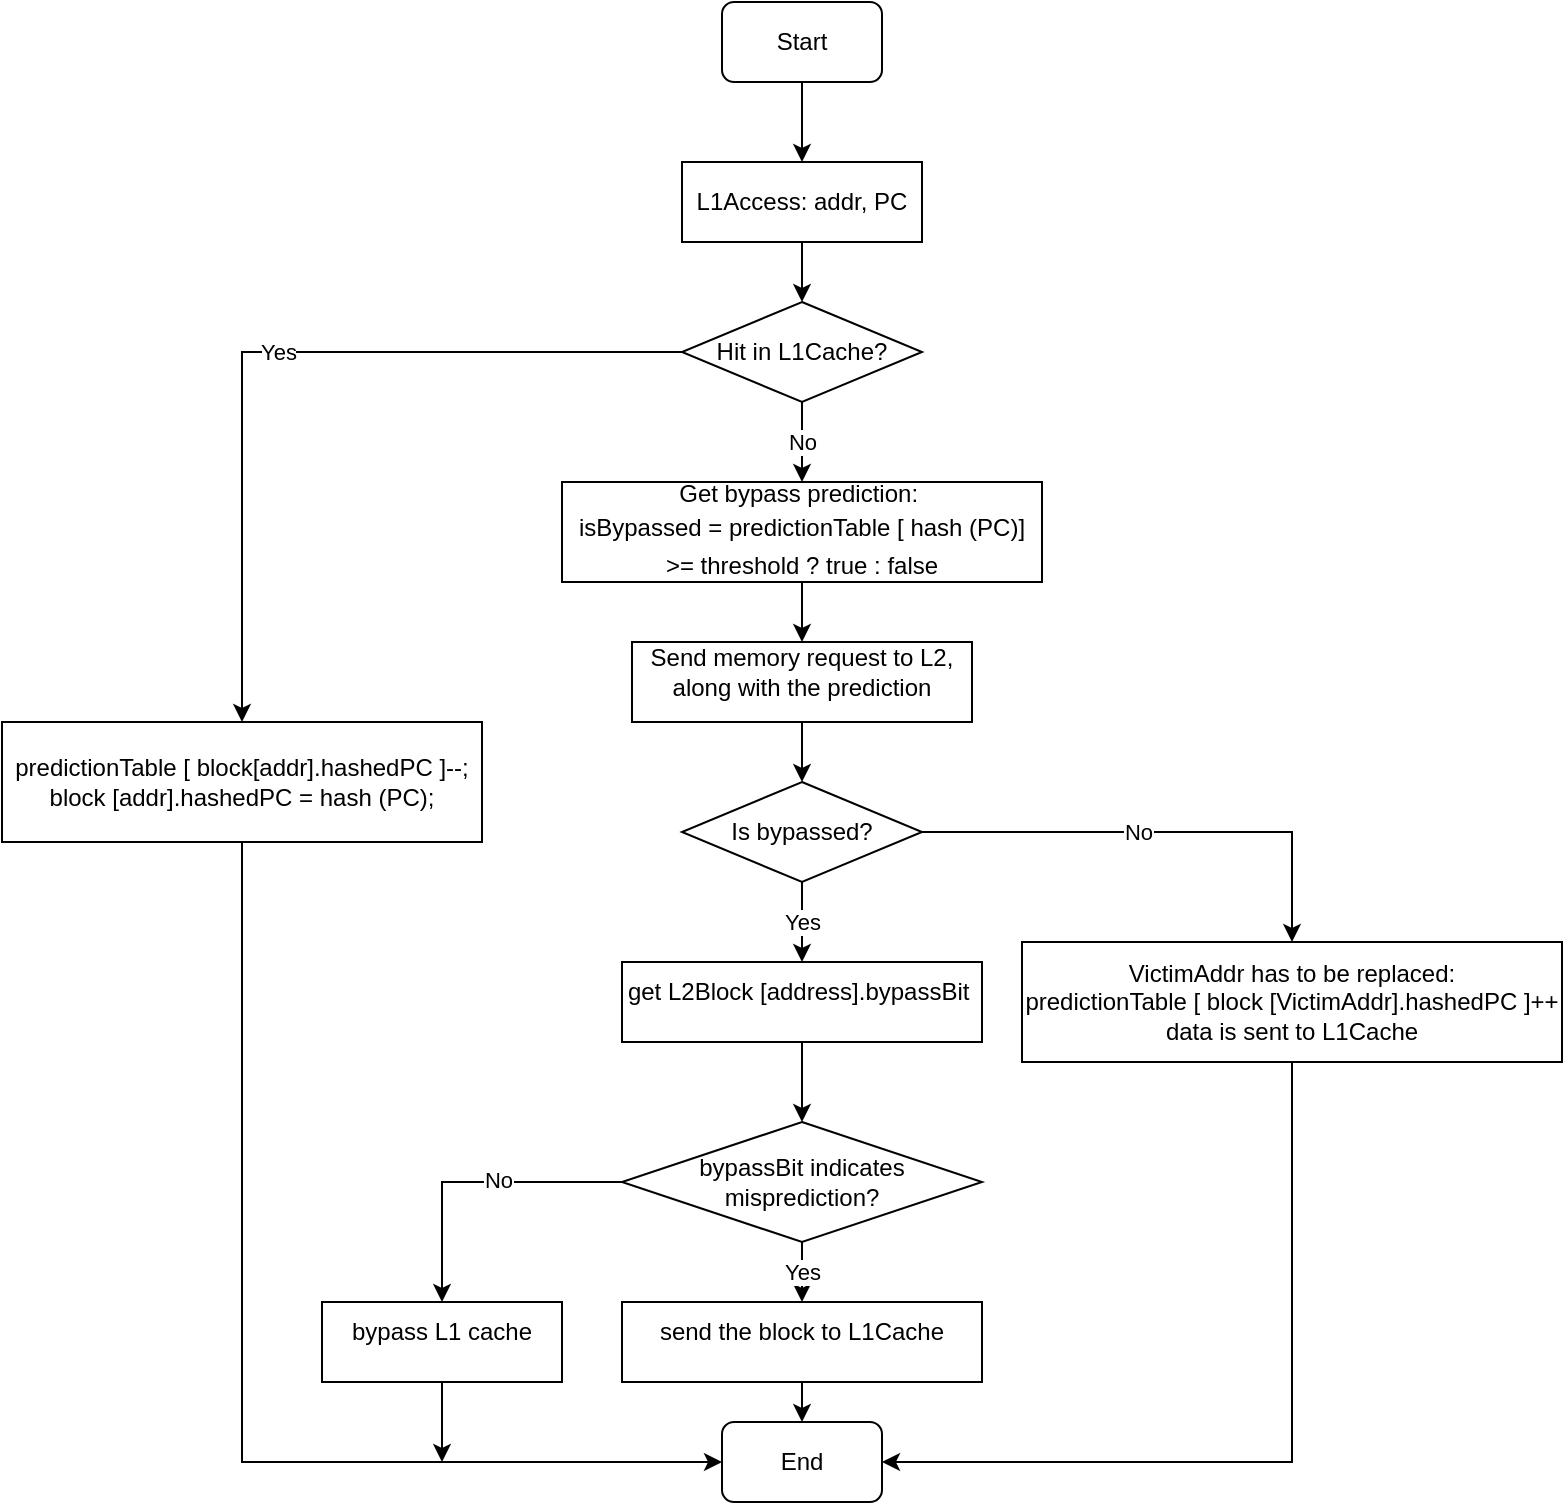 <mxfile version="14.5.0" type="github">
  <diagram id="RJZobhO46xZ5FbXFD57Y" name="Page-1">
    <mxGraphModel dx="1038" dy="580" grid="1" gridSize="10" guides="1" tooltips="1" connect="1" arrows="1" fold="1" page="1" pageScale="1" pageWidth="827" pageHeight="1169" math="0" shadow="0">
      <root>
        <mxCell id="0" />
        <mxCell id="1" parent="0" />
        <mxCell id="-6srFhQsNPPZt6NhztcN-3" value="Start" style="rounded=1;whiteSpace=wrap;html=1;" parent="1" vertex="1">
          <mxGeometry x="360" y="80" width="80" height="40" as="geometry" />
        </mxCell>
        <mxCell id="-6srFhQsNPPZt6NhztcN-8" style="edgeStyle=orthogonalEdgeStyle;rounded=0;orthogonalLoop=1;jettySize=auto;html=1;exitX=0.5;exitY=1;exitDx=0;exitDy=0;entryX=0.5;entryY=0;entryDx=0;entryDy=0;" parent="1" source="-6srFhQsNPPZt6NhztcN-4" target="-6srFhQsNPPZt6NhztcN-7" edge="1">
          <mxGeometry relative="1" as="geometry" />
        </mxCell>
        <mxCell id="-6srFhQsNPPZt6NhztcN-4" value="L1Access: addr, PC" style="rounded=0;whiteSpace=wrap;html=1;" parent="1" vertex="1">
          <mxGeometry x="340" y="160" width="120" height="40" as="geometry" />
        </mxCell>
        <mxCell id="-6srFhQsNPPZt6NhztcN-6" value="" style="endArrow=classic;html=1;exitX=0.5;exitY=1;exitDx=0;exitDy=0;entryX=0.5;entryY=0;entryDx=0;entryDy=0;" parent="1" source="-6srFhQsNPPZt6NhztcN-3" target="-6srFhQsNPPZt6NhztcN-4" edge="1">
          <mxGeometry width="50" height="50" relative="1" as="geometry">
            <mxPoint x="390" y="320" as="sourcePoint" />
            <mxPoint x="440" y="270" as="targetPoint" />
          </mxGeometry>
        </mxCell>
        <mxCell id="-6srFhQsNPPZt6NhztcN-10" value="Yes" style="edgeStyle=orthogonalEdgeStyle;rounded=0;orthogonalLoop=1;jettySize=auto;html=1;entryX=0.5;entryY=0;entryDx=0;entryDy=0;exitX=0;exitY=0.5;exitDx=0;exitDy=0;" parent="1" source="-6srFhQsNPPZt6NhztcN-7" target="-6srFhQsNPPZt6NhztcN-9" edge="1">
          <mxGeometry relative="1" as="geometry">
            <mxPoint x="330" y="245" as="sourcePoint" />
            <Array as="points">
              <mxPoint x="120" y="255" />
            </Array>
          </mxGeometry>
        </mxCell>
        <mxCell id="-6srFhQsNPPZt6NhztcN-43" value="No" style="edgeStyle=orthogonalEdgeStyle;rounded=0;orthogonalLoop=1;jettySize=auto;html=1;exitX=0.5;exitY=1;exitDx=0;exitDy=0;entryX=0.5;entryY=0;entryDx=0;entryDy=0;" parent="1" source="-6srFhQsNPPZt6NhztcN-7" target="-6srFhQsNPPZt6NhztcN-19" edge="1">
          <mxGeometry relative="1" as="geometry" />
        </mxCell>
        <mxCell id="-6srFhQsNPPZt6NhztcN-7" value="Hit in L1Cache?" style="rhombus;whiteSpace=wrap;html=1;" parent="1" vertex="1">
          <mxGeometry x="340" y="230" width="120" height="50" as="geometry" />
        </mxCell>
        <mxCell id="-6srFhQsNPPZt6NhztcN-18" style="edgeStyle=orthogonalEdgeStyle;rounded=0;orthogonalLoop=1;jettySize=auto;html=1;exitX=0.5;exitY=1;exitDx=0;exitDy=0;entryX=0;entryY=0.5;entryDx=0;entryDy=0;" parent="1" source="-6srFhQsNPPZt6NhztcN-9" target="-6srFhQsNPPZt6NhztcN-13" edge="1">
          <mxGeometry relative="1" as="geometry" />
        </mxCell>
        <mxCell id="-6srFhQsNPPZt6NhztcN-9" value="&lt;table class=&quot;NormalTable&quot;&gt;&lt;tbody&gt;&lt;tr&gt;&lt;td width=&quot;375&quot;&gt;&lt;span class=&quot;fontstyle0&quot;&gt;&lt;br&gt;predictionTable [ block[addr].hashedPC ]--;&lt;br&gt;&lt;span class=&quot;fontstyle0&quot;&gt;block [addr].hashedPC = hash (PC);&lt;/span&gt;&lt;br&gt;&lt;br style=&quot;line-height: normal&quot;&gt;&lt;/span&gt;&lt;/td&gt;&lt;/tr&gt;&lt;/tbody&gt;&lt;/table&gt; " style="rounded=0;whiteSpace=wrap;html=1;" parent="1" vertex="1">
          <mxGeometry y="440" width="240" height="60" as="geometry" />
        </mxCell>
        <mxCell id="-6srFhQsNPPZt6NhztcN-13" value="End" style="rounded=1;whiteSpace=wrap;html=1;" parent="1" vertex="1">
          <mxGeometry x="360" y="790" width="80" height="40" as="geometry" />
        </mxCell>
        <mxCell id="-6srFhQsNPPZt6NhztcN-23" style="edgeStyle=orthogonalEdgeStyle;rounded=0;orthogonalLoop=1;jettySize=auto;html=1;exitX=0.5;exitY=1;exitDx=0;exitDy=0;entryX=0.5;entryY=0;entryDx=0;entryDy=0;" parent="1" source="-6srFhQsNPPZt6NhztcN-19" target="-6srFhQsNPPZt6NhztcN-21" edge="1">
          <mxGeometry relative="1" as="geometry" />
        </mxCell>
        <mxCell id="-6srFhQsNPPZt6NhztcN-19" value="Get bypass prediction:&amp;nbsp;&lt;br&gt;&lt;table class=&quot;NormalTable&quot;&gt;&lt;tbody&gt;&lt;tr&gt;&lt;td width=&quot;370&quot;&gt;&lt;span class=&quot;fontstyle0&quot;&gt;isBypassed = predictionTable [ hash (PC)]&lt;/span&gt;&lt;/td&gt;&lt;/tr&gt;&lt;tr&gt;&lt;td width=&quot;342&quot;&gt;&lt;span class=&quot;fontstyle0&quot;&gt;&amp;gt;= threshold ? true : false&lt;/span&gt;&lt;/td&gt;&lt;/tr&gt;&lt;/tbody&gt;&lt;/table&gt; " style="rounded=0;whiteSpace=wrap;html=1;" parent="1" vertex="1">
          <mxGeometry x="280" y="320" width="240" height="50" as="geometry" />
        </mxCell>
        <mxCell id="-6srFhQsNPPZt6NhztcN-26" style="edgeStyle=orthogonalEdgeStyle;rounded=0;orthogonalLoop=1;jettySize=auto;html=1;exitX=0.5;exitY=1;exitDx=0;exitDy=0;entryX=0.5;entryY=0;entryDx=0;entryDy=0;" parent="1" source="-6srFhQsNPPZt6NhztcN-21" target="-6srFhQsNPPZt6NhztcN-25" edge="1">
          <mxGeometry relative="1" as="geometry" />
        </mxCell>
        <mxCell id="-6srFhQsNPPZt6NhztcN-21" value="Send memory request to L2, along with the prediction&lt;br&gt;&lt;table class=&quot;NormalTable&quot;&gt;&lt;tbody&gt;&lt;tr&gt;&lt;td width=&quot;370&quot;&gt;&lt;/td&gt;&lt;/tr&gt;&lt;tr&gt;&lt;td width=&quot;342&quot;&gt;&lt;/td&gt;&lt;/tr&gt;&lt;/tbody&gt;&lt;/table&gt; " style="rounded=0;whiteSpace=wrap;html=1;" parent="1" vertex="1">
          <mxGeometry x="315" y="400" width="170" height="40" as="geometry" />
        </mxCell>
        <mxCell id="-6srFhQsNPPZt6NhztcN-29" style="edgeStyle=orthogonalEdgeStyle;rounded=0;orthogonalLoop=1;jettySize=auto;html=1;exitX=1;exitY=0.5;exitDx=0;exitDy=0;entryX=0.5;entryY=0;entryDx=0;entryDy=0;" parent="1" source="-6srFhQsNPPZt6NhztcN-25" target="-6srFhQsNPPZt6NhztcN-27" edge="1">
          <mxGeometry relative="1" as="geometry" />
        </mxCell>
        <mxCell id="-6srFhQsNPPZt6NhztcN-30" value="No" style="edgeLabel;html=1;align=center;verticalAlign=middle;resizable=0;points=[];" parent="-6srFhQsNPPZt6NhztcN-29" vertex="1" connectable="0">
          <mxGeometry x="-0.106" relative="1" as="geometry">
            <mxPoint as="offset" />
          </mxGeometry>
        </mxCell>
        <mxCell id="-6srFhQsNPPZt6NhztcN-32" value="Yes" style="edgeStyle=orthogonalEdgeStyle;rounded=0;orthogonalLoop=1;jettySize=auto;html=1;exitX=0.5;exitY=1;exitDx=0;exitDy=0;entryX=0.5;entryY=0;entryDx=0;entryDy=0;" parent="1" source="-6srFhQsNPPZt6NhztcN-25" target="-6srFhQsNPPZt6NhztcN-31" edge="1">
          <mxGeometry relative="1" as="geometry">
            <Array as="points">
              <mxPoint x="400" y="550" />
              <mxPoint x="400" y="550" />
            </Array>
          </mxGeometry>
        </mxCell>
        <mxCell id="-6srFhQsNPPZt6NhztcN-25" value="Is bypassed?" style="rhombus;whiteSpace=wrap;html=1;" parent="1" vertex="1">
          <mxGeometry x="340" y="470" width="120" height="50" as="geometry" />
        </mxCell>
        <mxCell id="-6srFhQsNPPZt6NhztcN-44" style="edgeStyle=orthogonalEdgeStyle;rounded=0;orthogonalLoop=1;jettySize=auto;html=1;exitX=0.5;exitY=1;exitDx=0;exitDy=0;" parent="1" source="-6srFhQsNPPZt6NhztcN-27" target="-6srFhQsNPPZt6NhztcN-13" edge="1">
          <mxGeometry relative="1" as="geometry">
            <mxPoint x="570" y="810" as="targetPoint" />
            <Array as="points">
              <mxPoint x="645" y="810" />
            </Array>
          </mxGeometry>
        </mxCell>
        <mxCell id="-6srFhQsNPPZt6NhztcN-27" value="&lt;span class=&quot;fontstyle0&quot;&gt;VictimAddr has to be replaced:&lt;br&gt;predictionTable [ block [VictimAddr].hashedPC ]++&lt;/span&gt; &lt;br&gt;data is sent to L1Cache&lt;br style=&quot;line-height: normal&quot;&gt; " style="rounded=0;whiteSpace=wrap;html=1;" parent="1" vertex="1">
          <mxGeometry x="510" y="550" width="270" height="60" as="geometry" />
        </mxCell>
        <mxCell id="-6srFhQsNPPZt6NhztcN-35" style="edgeStyle=orthogonalEdgeStyle;rounded=0;orthogonalLoop=1;jettySize=auto;html=1;exitX=0.5;exitY=1;exitDx=0;exitDy=0;" parent="1" source="-6srFhQsNPPZt6NhztcN-31" target="-6srFhQsNPPZt6NhztcN-33" edge="1">
          <mxGeometry relative="1" as="geometry" />
        </mxCell>
        <mxCell id="-6srFhQsNPPZt6NhztcN-31" value="get&amp;nbsp;L2Block [address].bypassBit&amp;nbsp;&lt;br&gt;&lt;table class=&quot;NormalTable&quot;&gt;&lt;tbody&gt;&lt;tr&gt;&lt;td width=&quot;370&quot;&gt;&lt;/td&gt;&lt;/tr&gt;&lt;tr&gt;&lt;td width=&quot;342&quot;&gt;&lt;/td&gt;&lt;/tr&gt;&lt;/tbody&gt;&lt;/table&gt; " style="rounded=0;whiteSpace=wrap;html=1;" parent="1" vertex="1">
          <mxGeometry x="310" y="560" width="180" height="40" as="geometry" />
        </mxCell>
        <mxCell id="-6srFhQsNPPZt6NhztcN-37" value="Yes" style="edgeStyle=orthogonalEdgeStyle;rounded=0;orthogonalLoop=1;jettySize=auto;html=1;exitX=0.5;exitY=1;exitDx=0;exitDy=0;entryX=0.5;entryY=0;entryDx=0;entryDy=0;" parent="1" source="-6srFhQsNPPZt6NhztcN-33" target="-6srFhQsNPPZt6NhztcN-36" edge="1">
          <mxGeometry relative="1" as="geometry" />
        </mxCell>
        <mxCell id="-6srFhQsNPPZt6NhztcN-45" style="edgeStyle=orthogonalEdgeStyle;rounded=0;orthogonalLoop=1;jettySize=auto;html=1;exitX=0;exitY=0.5;exitDx=0;exitDy=0;entryX=0.5;entryY=0;entryDx=0;entryDy=0;" parent="1" source="-6srFhQsNPPZt6NhztcN-33" target="-6srFhQsNPPZt6NhztcN-39" edge="1">
          <mxGeometry relative="1" as="geometry" />
        </mxCell>
        <mxCell id="-6srFhQsNPPZt6NhztcN-47" value="No" style="edgeLabel;html=1;align=center;verticalAlign=middle;resizable=0;points=[];" parent="-6srFhQsNPPZt6NhztcN-45" vertex="1" connectable="0">
          <mxGeometry x="-0.175" y="-1" relative="1" as="geometry">
            <mxPoint as="offset" />
          </mxGeometry>
        </mxCell>
        <mxCell id="-6srFhQsNPPZt6NhztcN-33" value="bypassBit indicates misprediction?" style="rhombus;whiteSpace=wrap;html=1;" parent="1" vertex="1">
          <mxGeometry x="310" y="640" width="180" height="60" as="geometry" />
        </mxCell>
        <mxCell id="-6srFhQsNPPZt6NhztcN-38" style="edgeStyle=orthogonalEdgeStyle;rounded=0;orthogonalLoop=1;jettySize=auto;html=1;exitX=0.5;exitY=1;exitDx=0;exitDy=0;entryX=0.5;entryY=0;entryDx=0;entryDy=0;" parent="1" source="-6srFhQsNPPZt6NhztcN-36" target="-6srFhQsNPPZt6NhztcN-13" edge="1">
          <mxGeometry relative="1" as="geometry" />
        </mxCell>
        <mxCell id="-6srFhQsNPPZt6NhztcN-36" value="send the block to L1Cache&lt;br&gt;&lt;table class=&quot;NormalTable&quot;&gt;&lt;tbody&gt;&lt;tr&gt;&lt;td width=&quot;370&quot;&gt;&lt;/td&gt;&lt;/tr&gt;&lt;tr&gt;&lt;td width=&quot;342&quot;&gt;&lt;/td&gt;&lt;/tr&gt;&lt;/tbody&gt;&lt;/table&gt; " style="rounded=0;whiteSpace=wrap;html=1;" parent="1" vertex="1">
          <mxGeometry x="310" y="730" width="180" height="40" as="geometry" />
        </mxCell>
        <mxCell id="-6srFhQsNPPZt6NhztcN-46" style="edgeStyle=orthogonalEdgeStyle;rounded=0;orthogonalLoop=1;jettySize=auto;html=1;exitX=0.5;exitY=1;exitDx=0;exitDy=0;" parent="1" source="-6srFhQsNPPZt6NhztcN-39" edge="1">
          <mxGeometry relative="1" as="geometry">
            <mxPoint x="220" y="810" as="targetPoint" />
          </mxGeometry>
        </mxCell>
        <mxCell id="-6srFhQsNPPZt6NhztcN-39" value="&lt;span class=&quot;fontstyle0&quot;&gt;&lt;br&gt;bypass L1 cache&lt;/span&gt; &lt;br&gt;&lt;br style=&quot;line-height: normal&quot;&gt;&lt;table class=&quot;NormalTable&quot;&gt;&lt;tbody&gt;&lt;tr&gt;&lt;td width=&quot;370&quot;&gt;&lt;/td&gt;&lt;/tr&gt;&lt;tr&gt;&lt;td width=&quot;342&quot;&gt;&lt;/td&gt;&lt;/tr&gt;&lt;/tbody&gt;&lt;/table&gt; " style="rounded=0;whiteSpace=wrap;html=1;" parent="1" vertex="1">
          <mxGeometry x="160" y="730" width="120" height="40" as="geometry" />
        </mxCell>
      </root>
    </mxGraphModel>
  </diagram>
</mxfile>
